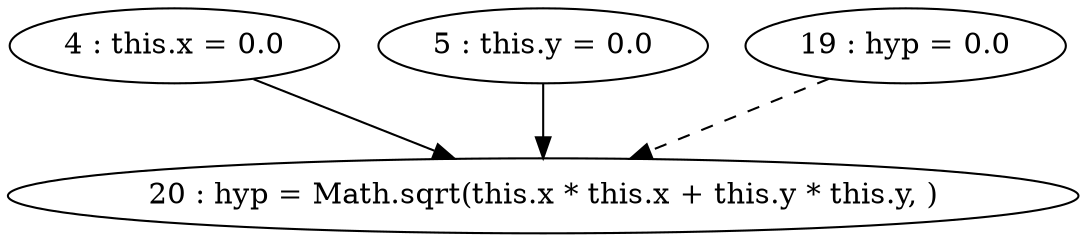 digraph G {
"4 : this.x = 0.0"
"4 : this.x = 0.0" -> "20 : hyp = Math.sqrt(this.x * this.x + this.y * this.y, )"
"5 : this.y = 0.0"
"5 : this.y = 0.0" -> "20 : hyp = Math.sqrt(this.x * this.x + this.y * this.y, )"
"19 : hyp = 0.0"
"19 : hyp = 0.0" -> "20 : hyp = Math.sqrt(this.x * this.x + this.y * this.y, )" [style=dashed]
"20 : hyp = Math.sqrt(this.x * this.x + this.y * this.y, )"
}